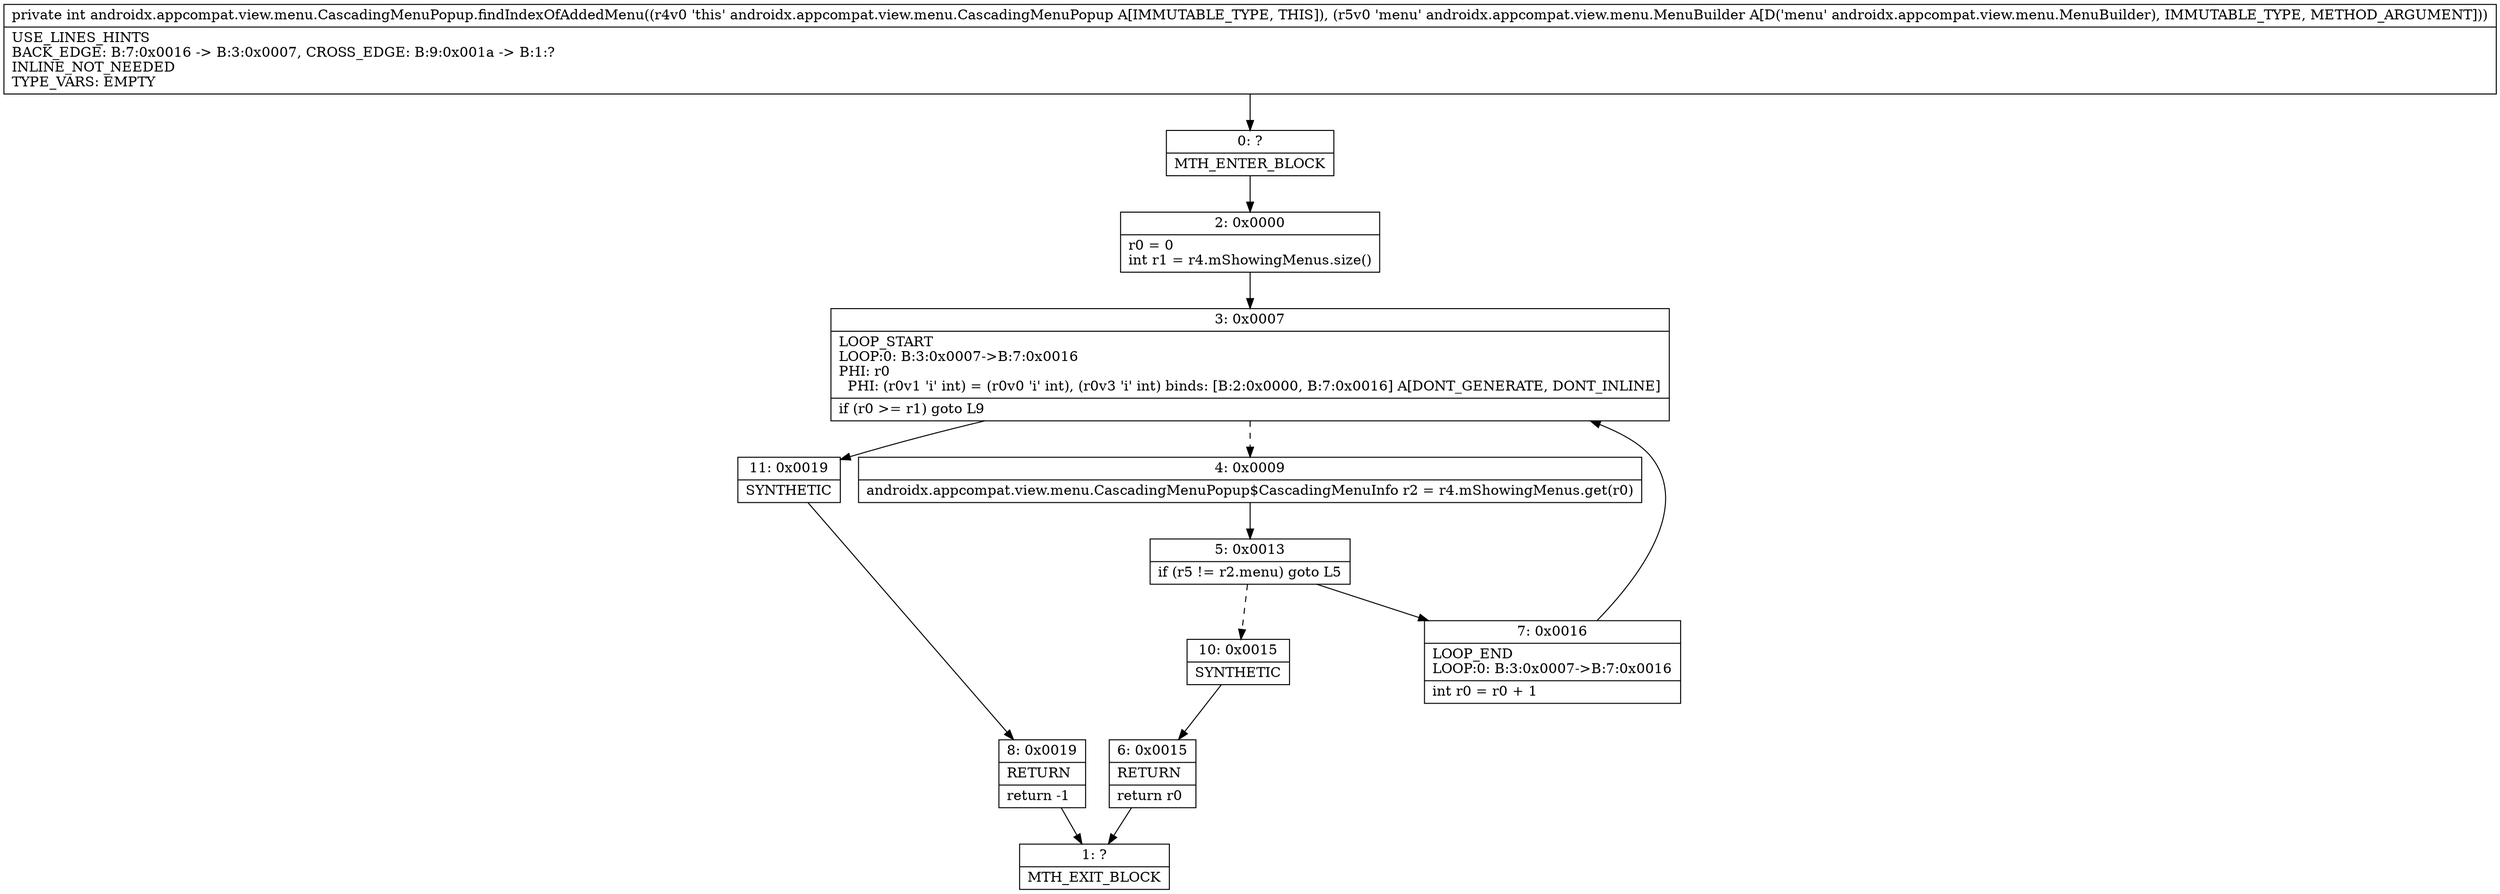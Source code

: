 digraph "CFG forandroidx.appcompat.view.menu.CascadingMenuPopup.findIndexOfAddedMenu(Landroidx\/appcompat\/view\/menu\/MenuBuilder;)I" {
Node_0 [shape=record,label="{0\:\ ?|MTH_ENTER_BLOCK\l}"];
Node_2 [shape=record,label="{2\:\ 0x0000|r0 = 0\lint r1 = r4.mShowingMenus.size()\l}"];
Node_3 [shape=record,label="{3\:\ 0x0007|LOOP_START\lLOOP:0: B:3:0x0007\-\>B:7:0x0016\lPHI: r0 \l  PHI: (r0v1 'i' int) = (r0v0 'i' int), (r0v3 'i' int) binds: [B:2:0x0000, B:7:0x0016] A[DONT_GENERATE, DONT_INLINE]\l|if (r0 \>= r1) goto L9\l}"];
Node_4 [shape=record,label="{4\:\ 0x0009|androidx.appcompat.view.menu.CascadingMenuPopup$CascadingMenuInfo r2 = r4.mShowingMenus.get(r0)\l}"];
Node_5 [shape=record,label="{5\:\ 0x0013|if (r5 != r2.menu) goto L5\l}"];
Node_7 [shape=record,label="{7\:\ 0x0016|LOOP_END\lLOOP:0: B:3:0x0007\-\>B:7:0x0016\l|int r0 = r0 + 1\l}"];
Node_10 [shape=record,label="{10\:\ 0x0015|SYNTHETIC\l}"];
Node_6 [shape=record,label="{6\:\ 0x0015|RETURN\l|return r0\l}"];
Node_1 [shape=record,label="{1\:\ ?|MTH_EXIT_BLOCK\l}"];
Node_11 [shape=record,label="{11\:\ 0x0019|SYNTHETIC\l}"];
Node_8 [shape=record,label="{8\:\ 0x0019|RETURN\l|return \-1\l}"];
MethodNode[shape=record,label="{private int androidx.appcompat.view.menu.CascadingMenuPopup.findIndexOfAddedMenu((r4v0 'this' androidx.appcompat.view.menu.CascadingMenuPopup A[IMMUTABLE_TYPE, THIS]), (r5v0 'menu' androidx.appcompat.view.menu.MenuBuilder A[D('menu' androidx.appcompat.view.menu.MenuBuilder), IMMUTABLE_TYPE, METHOD_ARGUMENT]))  | USE_LINES_HINTS\lBACK_EDGE: B:7:0x0016 \-\> B:3:0x0007, CROSS_EDGE: B:9:0x001a \-\> B:1:?\lINLINE_NOT_NEEDED\lTYPE_VARS: EMPTY\l}"];
MethodNode -> Node_0;Node_0 -> Node_2;
Node_2 -> Node_3;
Node_3 -> Node_4[style=dashed];
Node_3 -> Node_11;
Node_4 -> Node_5;
Node_5 -> Node_7;
Node_5 -> Node_10[style=dashed];
Node_7 -> Node_3;
Node_10 -> Node_6;
Node_6 -> Node_1;
Node_11 -> Node_8;
Node_8 -> Node_1;
}


